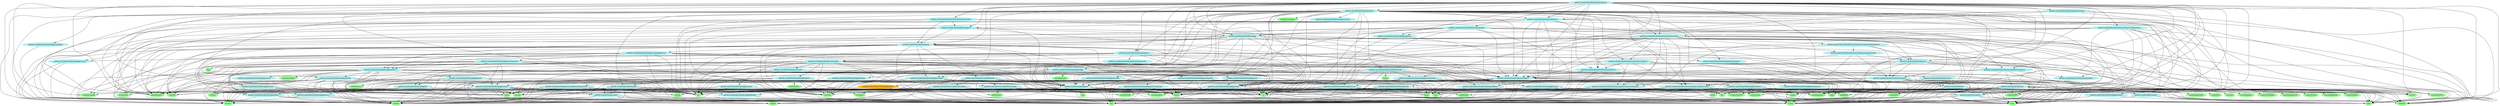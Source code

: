 digraph godep {
0 [label="bufio" style="filled" color="palegreen"];
1 [label="io" style="filled" color="palegreen"];
2 [label="github.com/docker/docker/api/types/network" style="filled" color="paleturquoise"];
3 [label="github.com/docker/docker/errors" style="filled" color="paleturquoise"];
3 -> 4;
3 -> 5;
6 [label="github.com/docker/docker/layer" style="filled" color="paleturquoise"];
6 -> 7;
6 -> 8;
6 -> 9;
6 -> 10;
6 -> 11;
6 -> 12;
6 -> 13;
6 -> 14;
6 -> 15;
6 -> 16;
6 -> 17;
6 -> 18;
6 -> 19;
6 -> 1;
6 -> 20;
6 -> 21;
6 -> 22;
6 -> 23;
6 -> 24;
6 -> 25;
6 -> 26;
27 [label="compress/bzip2" style="filled" color="palegreen"];
28 [label="github.com/docker/docker/dockerversion" style="filled" color="paleturquoise"];
29 [label="github.com/gorilla/mux" style="filled" color="paleturquoise"];
29 -> 8;
29 -> 10;
29 -> 11;
29 -> 30;
29 -> 5;
29 -> 31;
29 -> 32;
29 -> 23;
29 -> 33;
13 [label="github.com/docker/distribution/digest" style="filled" color="paleturquoise"];
13 -> 8;
13 -> 34;
13 -> 10;
13 -> 11;
13 -> 35;
13 -> 36;
13 -> 1;
13 -> 20;
13 -> 23;
13 -> 37;
13 -> 33;
13 -> 26;
38 [label="github.com/docker/docker/pkg/random" style="filled" color="paleturquoise"];
38 -> 39;
38 -> 1;
38 -> 40;
38 -> 41;
38 -> 42;
38 -> 26;
38 -> 43;
40 [label="math" style="filled" color="palegreen"];
44 [label="github.com/docker/docker/pkg/pubsub" style="filled" color="paleturquoise"];
44 -> 26;
44 -> 43;
45 [label="github.com/docker/docker/reference" style="filled" color="paleturquoise"];
45 -> 46;
45 -> 10;
45 -> 11;
45 -> 13;
45 -> 47;
45 -> 48;
45 -> 49;
45 -> 20;
45 -> 21;
45 -> 22;
45 -> 37;
45 -> 33;
45 -> 26;
50 [label="unicode" style="filled" color="palegreen"];
51 [label="github.com/docker/distribution" style="filled" color="paleturquoise"];
51 -> 10;
51 -> 11;
51 -> 52;
51 -> 13;
51 -> 53;
51 -> 1;
51 -> 5;
51 -> 33;
51 -> 43;
32 [label="path" style="filled" color="palegreen"];
20 [label="io/ioutil" style="filled" color="palegreen"];
4 [label="github.com/docker/distribution/registry/api/errcode" style="filled" color="paleturquoise"];
4 -> 46;
4 -> 11;
4 -> 5;
4 -> 37;
4 -> 33;
4 -> 26;
54 [label="github.com/docker/docker/pkg/system" style="filled" color="paleturquoise"];
54 -> 0;
54 -> 10;
54 -> 55;
54 -> 1;
54 -> 21;
54 -> 22;
54 -> 25;
54 -> 33;
54 -> 56;
54 -> 43;
54 -> 57;
58 [label="github.com/docker/docker/registry" style="filled" color="paleturquoise"];
58 -> 8;
58 -> 59;
58 -> 60;
58 -> 61;
58 -> 62;
58 -> 63;
58 -> 46;
58 -> 10;
58 -> 11;
58 -> 12;
58 -> 13;
58 -> 4;
58 -> 64;
58 -> 65;
58 -> 66;
58 -> 67;
58 -> 68;
58 -> 28;
58 -> 69;
58 -> 70;
58 -> 16;
58 -> 71;
58 -> 72;
58 -> 17;
58 -> 35;
58 -> 73;
58 -> 74;
58 -> 45;
58 -> 1;
58 -> 20;
58 -> 75;
58 -> 5;
58 -> 76;
58 -> 31;
58 -> 21;
58 -> 22;
58 -> 24;
58 -> 25;
58 -> 33;
58 -> 26;
58 -> 56;
58 -> 43;
73 [label="github.com/docker/docker/pkg/tlsconfig" style="filled" color="paleturquoise"];
73 -> 61;
73 -> 62;
73 -> 11;
73 -> 12;
73 -> 20;
73 -> 21;
74 [label="github.com/docker/docker/pkg/useragent" style="filled" color="paleturquoise"];
74 -> 33;
77 [label="github.com/docker/docker/pkg/stringutils" style="filled" color="paleturquoise"];
77 -> 8;
77 -> 46;
77 -> 38;
77 -> 42;
77 -> 33;
18 [label="github.com/vbatts/tar-split/tar/asm" style="filled" color="paleturquoise"];
18 -> 8;
18 -> 11;
18 -> 78;
18 -> 19;
18 -> 36;
18 -> 79;
18 -> 1;
18 -> 20;
18 -> 26;
39 [label="crypto/rand" style="filled" color="palegreen"];
80 [label="github.com/docker/docker/pkg/promise" style="filled" color="paleturquoise"];
53 [label="github.com/docker/distribution/manifest/schema1" style="filled" color="paleturquoise"];
53 -> 62;
53 -> 46;
53 -> 12;
53 -> 13;
53 -> 81;
53 -> 82;
76 [label="net/http/cookiejar" style="filled" color="palegreen"];
46 [label="encoding/json" style="filled" color="palegreen"];
21 [label="os" style="filled" color="palegreen"];
81 [label="github.com/docker/distribution/manifest" style="filled" color="paleturquoise"];
83 [label="encoding/pem" style="filled" color="palegreen"];
84 [label="github.com/docker/docker/pkg/mount" style="filled" color="paleturquoise"];
84 -> 0;
84 -> 11;
84 -> 1;
84 -> 21;
84 -> 33;
84 -> 56;
84 -> 43;
5 [label="net/http" style="filled" color="palegreen"];
59 [label="crypto/sha256" style="filled" color="palegreen"];
85 [label="crypto/x509/pkix" style="filled" color="palegreen"];
15 [label="github.com/docker/docker/pkg/archive" style="filled" color="paleturquoise"];
15 -> 7;
15 -> 0;
15 -> 8;
15 -> 27;
15 -> 9;
15 -> 10;
15 -> 11;
15 -> 12;
15 -> 86;
15 -> 87;
15 -> 16;
15 -> 88;
15 -> 80;
15 -> 54;
15 -> 1;
15 -> 20;
15 -> 21;
15 -> 89;
15 -> 22;
15 -> 24;
15 -> 37;
15 -> 33;
15 -> 56;
15 -> 43;
15 -> 57;
90 [label="github.com/docker/docker/pkg/reexec" style="filled" color="paleturquoise"];
90 -> 11;
90 -> 21;
90 -> 89;
90 -> 22;
90 -> 56;
34 [label="crypto" style="filled" color="palegreen"];
91 [label="encoding/base32" style="filled" color="palegreen"];
68 [label="github.com/docker/docker/api/types/registry" style="filled" color="paleturquoise"];
68 -> 46;
68 -> 75;
92 [label="github.com/docker/docker/pkg/ulimit" style="filled" color="paleturquoise"];
92 -> 11;
92 -> 25;
92 -> 33;
93 [label="log" style="filled" color="palegreen"];
35 [label="github.com/docker/docker/pkg/tarsum" style="filled" color="paleturquoise"];
35 -> 7;
35 -> 8;
35 -> 9;
35 -> 34;
35 -> 59;
35 -> 63;
35 -> 10;
35 -> 11;
35 -> 36;
35 -> 1;
35 -> 37;
35 -> 25;
35 -> 33;
36 [label="hash" style="filled" color="palegreen"];
94 [label="github.com/docker/docker/pkg/parsers" style="filled" color="paleturquoise"];
94 -> 11;
94 -> 25;
94 -> 33;
87 [label="github.com/docker/docker/pkg/idtools" style="filled" color="paleturquoise"];
87 -> 0;
87 -> 11;
87 -> 54;
87 -> 21;
87 -> 89;
87 -> 22;
87 -> 37;
87 -> 25;
87 -> 33;
87 -> 56;
57 [label="unsafe" style="filled" color="palegreen"];
95 [label="flag" style="filled" color="palegreen"];
96 [label="github.com/docker/docker/distribution" style="filled" color="paleturquoise"];
96 -> 0;
96 -> 9;
96 -> 46;
96 -> 10;
96 -> 11;
96 -> 12;
96 -> 51;
96 -> 13;
96 -> 81;
96 -> 53;
96 -> 4;
96 -> 65;
96 -> 97;
96 -> 66;
96 -> 67;
96 -> 98;
96 -> 99;
96 -> 100;
96 -> 48;
96 -> 49;
96 -> 6;
96 -> 16;
96 -> 101;
96 -> 17;
96 -> 45;
96 -> 58;
96 -> 82;
96 -> 102;
96 -> 1;
96 -> 20;
96 -> 75;
96 -> 5;
96 -> 31;
96 -> 21;
96 -> 24;
96 -> 33;
96 -> 26;
96 -> 43;
26 [label="sync" style="filled" color="palegreen"];
7 [label="archive/tar" style="filled" color="palegreen"];
60 [label="crypto/sha512" style="filled" color="palegreen"];
71 [label="github.com/docker/docker/pkg/mflag" style="filled" color="paleturquoise"];
71 -> 10;
71 -> 11;
71 -> 103;
71 -> 1;
71 -> 21;
71 -> 24;
71 -> 37;
71 -> 25;
71 -> 33;
71 -> 104;
71 -> 43;
22 [label="path/filepath" style="filled" color="palegreen"];
105 [label="os/signal" style="filled" color="palegreen"];
63 [label="encoding/hex" style="filled" color="palegreen"];
106 [label="github.com/docker/docker/runconfig" style="filled" color="paleturquoise"];
106 -> 46;
106 -> 11;
106 -> 69;
106 -> 107;
106 -> 108;
106 -> 16;
106 -> 71;
106 -> 84;
106 -> 109;
106 -> 94;
106 -> 110;
106 -> 77;
106 -> 92;
106 -> 111;
106 -> 55;
106 -> 1;
106 -> 20;
106 -> 32;
106 -> 24;
106 -> 25;
106 -> 33;
112 [label="github.com/docker/docker/pkg/term" style="filled" color="darkgoldenrod1"];
112 -> 10;
112 -> 1;
112 -> 21;
112 -> 105;
112 -> 56;
112 -> 57;
79 [label="hash/crc64" style="filled" color="palegreen"];
101 [label="github.com/docker/docker/pkg/progress" style="filled" color="paleturquoise"];
101 -> 11;
101 -> 1;
70 [label="github.com/docker/docker/pkg/httputils" style="filled" color="paleturquoise"];
70 -> 10;
70 -> 11;
70 -> 12;
70 -> 113;
70 -> 1;
70 -> 114;
70 -> 5;
70 -> 23;
70 -> 33;
70 -> 43;
33 [label="strings" style="filled" color="palegreen"];
102 [label="golang.org/x/net/context" style="filled" color="paleturquoise"];
102 -> 10;
102 -> 11;
102 -> 26;
102 -> 43;
115 [label="crypto/ecdsa" style="filled" color="palegreen"];
116 [label="encoding/binary" style="filled" color="palegreen"];
67 [label="github.com/docker/docker/api/types" style="filled" color="paleturquoise"];
67 -> 0;
67 -> 117;
67 -> 2;
67 -> 68;
67 -> 109;
67 -> 92;
67 -> 118;
67 -> 106;
67 -> 1;
67 -> 75;
67 -> 21;
67 -> 43;
110 [label="github.com/docker/docker/pkg/signal" style="filled" color="paleturquoise"];
110 -> 11;
110 -> 12;
110 -> 21;
110 -> 105;
110 -> 24;
110 -> 25;
110 -> 33;
110 -> 119;
110 -> 56;
120 [label="github.com/docker/distribution/uuid" style="filled" color="paleturquoise"];
120 -> 39;
120 -> 11;
120 -> 1;
120 -> 21;
120 -> 56;
120 -> 43;
121 [label="crypto/elliptic" style="filled" color="palegreen"];
61 [label="crypto/tls" style="filled" color="palegreen"];
122 [label="unicode/utf8" style="filled" color="palegreen"];
89 [label="os/exec" style="filled" color="palegreen"];
23 [label="regexp" style="filled" color="palegreen"];
65 [label="github.com/docker/distribution/registry/client" style="filled" color="paleturquoise"];
65 -> 8;
65 -> 46;
65 -> 11;
65 -> 51;
65 -> 52;
65 -> 13;
65 -> 53;
65 -> 47;
65 -> 4;
65 -> 64;
65 -> 66;
65 -> 123;
65 -> 124;
65 -> 1;
65 -> 20;
65 -> 5;
65 -> 31;
65 -> 21;
65 -> 25;
65 -> 43;
103 [label="github.com/docker/docker/pkg/homedir" style="filled" color="paleturquoise"];
103 -> 125;
103 -> 21;
103 -> 24;
114 [label="mime" style="filled" color="palegreen"];
126 [label="encoding/base64" style="filled" color="palegreen"];
109 [label="github.com/docker/docker/pkg/nat" style="filled" color="paleturquoise"];
109 -> 11;
109 -> 94;
109 -> 75;
109 -> 37;
109 -> 25;
109 -> 33;
108 [label="github.com/docker/docker/pkg/broadcaster" style="filled" color="paleturquoise"];
108 -> 1;
108 -> 26;
119 [label="sync/atomic" style="filled" color="palegreen"];
14 [label="github.com/docker/docker/daemon/graphdriver" style="filled" color="paleturquoise"];
14 -> 10;
14 -> 11;
14 -> 12;
14 -> 15;
14 -> 127;
14 -> 87;
14 -> 16;
14 -> 21;
14 -> 22;
14 -> 33;
14 -> 56;
14 -> 43;
128 [label="text/scanner" style="filled" color="palegreen"];
31 [label="net/url" style="filled" color="palegreen"];
129 [label="crypto/rsa" style="filled" color="palegreen"];
72 [label="github.com/docker/docker/pkg/parsers/kernel" style="filled" color="paleturquoise"];
72 -> 8;
72 -> 10;
72 -> 11;
72 -> 56;
24 [label="runtime" style="filled" color="palegreen"];
113 [label="github.com/docker/docker/pkg/jsonmessage" style="filled" color="paleturquoise"];
113 -> 46;
113 -> 11;
113 -> 130;
113 -> 112;
113 -> 55;
113 -> 1;
113 -> 33;
113 -> 43;
43 [label="time" style="filled" color="palegreen"];
25 [label="strconv" style="filled" color="palegreen"];
62 [label="crypto/x509" style="filled" color="palegreen"];
41 [label="math/big" style="filled" color="palegreen"];
86 [label="github.com/docker/docker/pkg/fileutils" style="filled" color="paleturquoise"];
86 -> 10;
86 -> 11;
86 -> 12;
86 -> 1;
86 -> 20;
86 -> 21;
86 -> 22;
86 -> 23;
86 -> 33;
86 -> 128;
56 [label="syscall" style="filled" color="palegreen"];
118 [label="github.com/docker/docker/pkg/version" style="filled" color="paleturquoise"];
118 -> 25;
118 -> 33;
55 [label="github.com/docker/go-units" style="filled" color="paleturquoise"];
55 -> 11;
55 -> 23;
55 -> 25;
55 -> 33;
55 -> 43;
107 [label="github.com/docker/docker/pkg/blkiodev" style="filled" color="paleturquoise"];
107 -> 11;
16 [label="github.com/docker/docker/pkg/ioutils" style="filled" color="paleturquoise"];
16 -> 8;
16 -> 59;
16 -> 63;
16 -> 10;
16 -> 11;
16 -> 102;
16 -> 1;
16 -> 20;
16 -> 5;
16 -> 21;
16 -> 26;
111 [label="github.com/docker/docker/volume" style="filled" color="paleturquoise"];
111 -> 11;
111 -> 12;
111 -> 3;
111 -> 54;
111 -> 21;
111 -> 22;
111 -> 24;
111 -> 33;
98 [label="github.com/docker/docker/daemon/events" style="filled" color="paleturquoise"];
98 -> 117;
98 -> 113;
98 -> 44;
98 -> 45;
98 -> 26;
98 -> 43;
130 [label="github.com/docker/docker/pkg/jsonlog" style="filled" color="paleturquoise"];
130 -> 8;
130 -> 46;
130 -> 10;
130 -> 11;
130 -> 43;
130 -> 122;
19 [label="github.com/vbatts/tar-split/tar/storage" style="filled" color="paleturquoise"];
19 -> 8;
19 -> 46;
19 -> 10;
19 -> 79;
19 -> 1;
19 -> 21;
19 -> 22;
19 -> 122;
75 [label="net" style="filled" color="palegreen"];
127 [label="github.com/docker/docker/pkg/chrootarchive" style="filled" color="paleturquoise"];
127 -> 8;
127 -> 46;
127 -> 95;
127 -> 11;
127 -> 15;
127 -> 87;
127 -> 90;
127 -> 54;
127 -> 1;
127 -> 20;
127 -> 21;
127 -> 22;
127 -> 24;
127 -> 56;
78 [label="github.com/vbatts/tar-split/archive/tar" style="filled" color="paleturquoise"];
78 -> 8;
78 -> 10;
78 -> 11;
78 -> 1;
78 -> 20;
78 -> 21;
78 -> 32;
78 -> 25;
78 -> 33;
78 -> 56;
78 -> 43;
10 [label="errors" style="filled" color="palegreen"];
37 [label="sort" style="filled" color="palegreen"];
30 [label="github.com/gorilla/context" style="filled" color="paleturquoise"];
30 -> 5;
30 -> 26;
30 -> 43;
82 [label="github.com/docker/libtrust" style="filled" color="paleturquoise"];
82 -> 8;
82 -> 34;
82 -> 115;
82 -> 121;
82 -> 39;
82 -> 129;
82 -> 59;
82 -> 60;
82 -> 61;
82 -> 62;
82 -> 85;
82 -> 91;
82 -> 126;
82 -> 116;
82 -> 46;
82 -> 83;
82 -> 10;
82 -> 11;
82 -> 1;
82 -> 20;
82 -> 41;
82 -> 75;
82 -> 31;
82 -> 21;
82 -> 32;
82 -> 22;
82 -> 37;
82 -> 33;
82 -> 26;
82 -> 43;
82 -> 50;
69 [label="github.com/docker/docker/opts" style="filled" color="paleturquoise"];
69 -> 0;
69 -> 11;
69 -> 107;
69 -> 92;
69 -> 55;
69 -> 75;
69 -> 31;
69 -> 21;
69 -> 23;
69 -> 24;
69 -> 25;
69 -> 33;
42 [label="math/rand" style="filled" color="palegreen"];
17 [label="github.com/docker/docker/pkg/stringid" style="filled" color="paleturquoise"];
17 -> 39;
17 -> 63;
17 -> 38;
17 -> 1;
17 -> 23;
17 -> 25;
17 -> 33;
100 [label="github.com/docker/docker/distribution/xfer" style="filled" color="paleturquoise"];
100 -> 10;
100 -> 11;
100 -> 12;
100 -> 13;
100 -> 48;
100 -> 6;
100 -> 15;
100 -> 16;
100 -> 101;
100 -> 102;
100 -> 1;
100 -> 26;
100 -> 43;
9 [label="compress/gzip" style="filled" color="palegreen"];
47 [label="github.com/docker/distribution/reference" style="filled" color="paleturquoise"];
47 -> 10;
47 -> 11;
47 -> 13;
47 -> 23;
64 [label="github.com/docker/distribution/registry/api/v2" style="filled" color="paleturquoise"];
64 -> 13;
64 -> 47;
64 -> 4;
64 -> 29;
64 -> 5;
64 -> 31;
64 -> 23;
64 -> 33;
123 [label="github.com/docker/distribution/registry/storage/cache" style="filled" color="paleturquoise"];
123 -> 11;
123 -> 51;
123 -> 52;
123 -> 13;
124 [label="github.com/docker/distribution/registry/storage/cache/memory" style="filled" color="paleturquoise"];
124 -> 51;
124 -> 52;
124 -> 13;
124 -> 47;
124 -> 123;
124 -> 26;
97 [label="github.com/docker/distribution/registry/client/auth" style="filled" color="paleturquoise"];
97 -> 46;
97 -> 10;
97 -> 11;
97 -> 12;
97 -> 65;
97 -> 66;
97 -> 5;
97 -> 31;
97 -> 33;
97 -> 26;
97 -> 43;
48 [label="github.com/docker/docker/image" style="filled" color="paleturquoise"];
48 -> 46;
48 -> 10;
48 -> 11;
48 -> 12;
48 -> 13;
48 -> 6;
48 -> 106;
48 -> 1;
48 -> 20;
48 -> 21;
48 -> 22;
48 -> 26;
48 -> 43;
99 [label="github.com/docker/docker/distribution/metadata" style="filled" color="paleturquoise"];
99 -> 46;
99 -> 13;
99 -> 49;
99 -> 6;
99 -> 20;
99 -> 21;
99 -> 22;
99 -> 26;
8 [label="bytes" style="filled" color="palegreen"];
49 [label="github.com/docker/docker/image/v1" style="filled" color="paleturquoise"];
49 -> 46;
49 -> 11;
49 -> 12;
49 -> 13;
49 -> 48;
49 -> 6;
49 -> 118;
49 -> 23;
49 -> 33;
11 [label="fmt" style="filled" color="palegreen"];
12 [label="github.com/Sirupsen/logrus" style="filled" color="paleturquoise"];
12 -> 0;
12 -> 8;
12 -> 46;
12 -> 11;
12 -> 1;
12 -> 93;
12 -> 21;
12 -> 24;
12 -> 37;
12 -> 33;
12 -> 26;
12 -> 56;
12 -> 43;
12 -> 57;
52 [label="github.com/docker/distribution/context" style="filled" color="paleturquoise"];
52 -> 10;
52 -> 11;
52 -> 12;
52 -> 120;
52 -> 29;
52 -> 102;
52 -> 75;
52 -> 5;
52 -> 24;
52 -> 33;
52 -> 26;
52 -> 43;
66 [label="github.com/docker/distribution/registry/client/transport" style="filled" color="paleturquoise"];
66 -> 0;
66 -> 10;
66 -> 11;
66 -> 1;
66 -> 5;
66 -> 21;
66 -> 26;
117 [label="github.com/docker/docker/api/types/filters" style="filled" color="paleturquoise"];
117 -> 46;
117 -> 10;
117 -> 11;
117 -> 23;
117 -> 33;
125 [label="github.com/opencontainers/runc/libcontainer/user" style="filled" color="paleturquoise"];
125 -> 0;
125 -> 10;
125 -> 11;
125 -> 1;
125 -> 21;
125 -> 25;
125 -> 33;
125 -> 56;
104 [label="text/tabwriter" style="filled" color="palegreen"];
88 [label="github.com/docker/docker/pkg/pools" style="filled" color="paleturquoise"];
88 -> 0;
88 -> 16;
88 -> 1;
88 -> 26;
}
